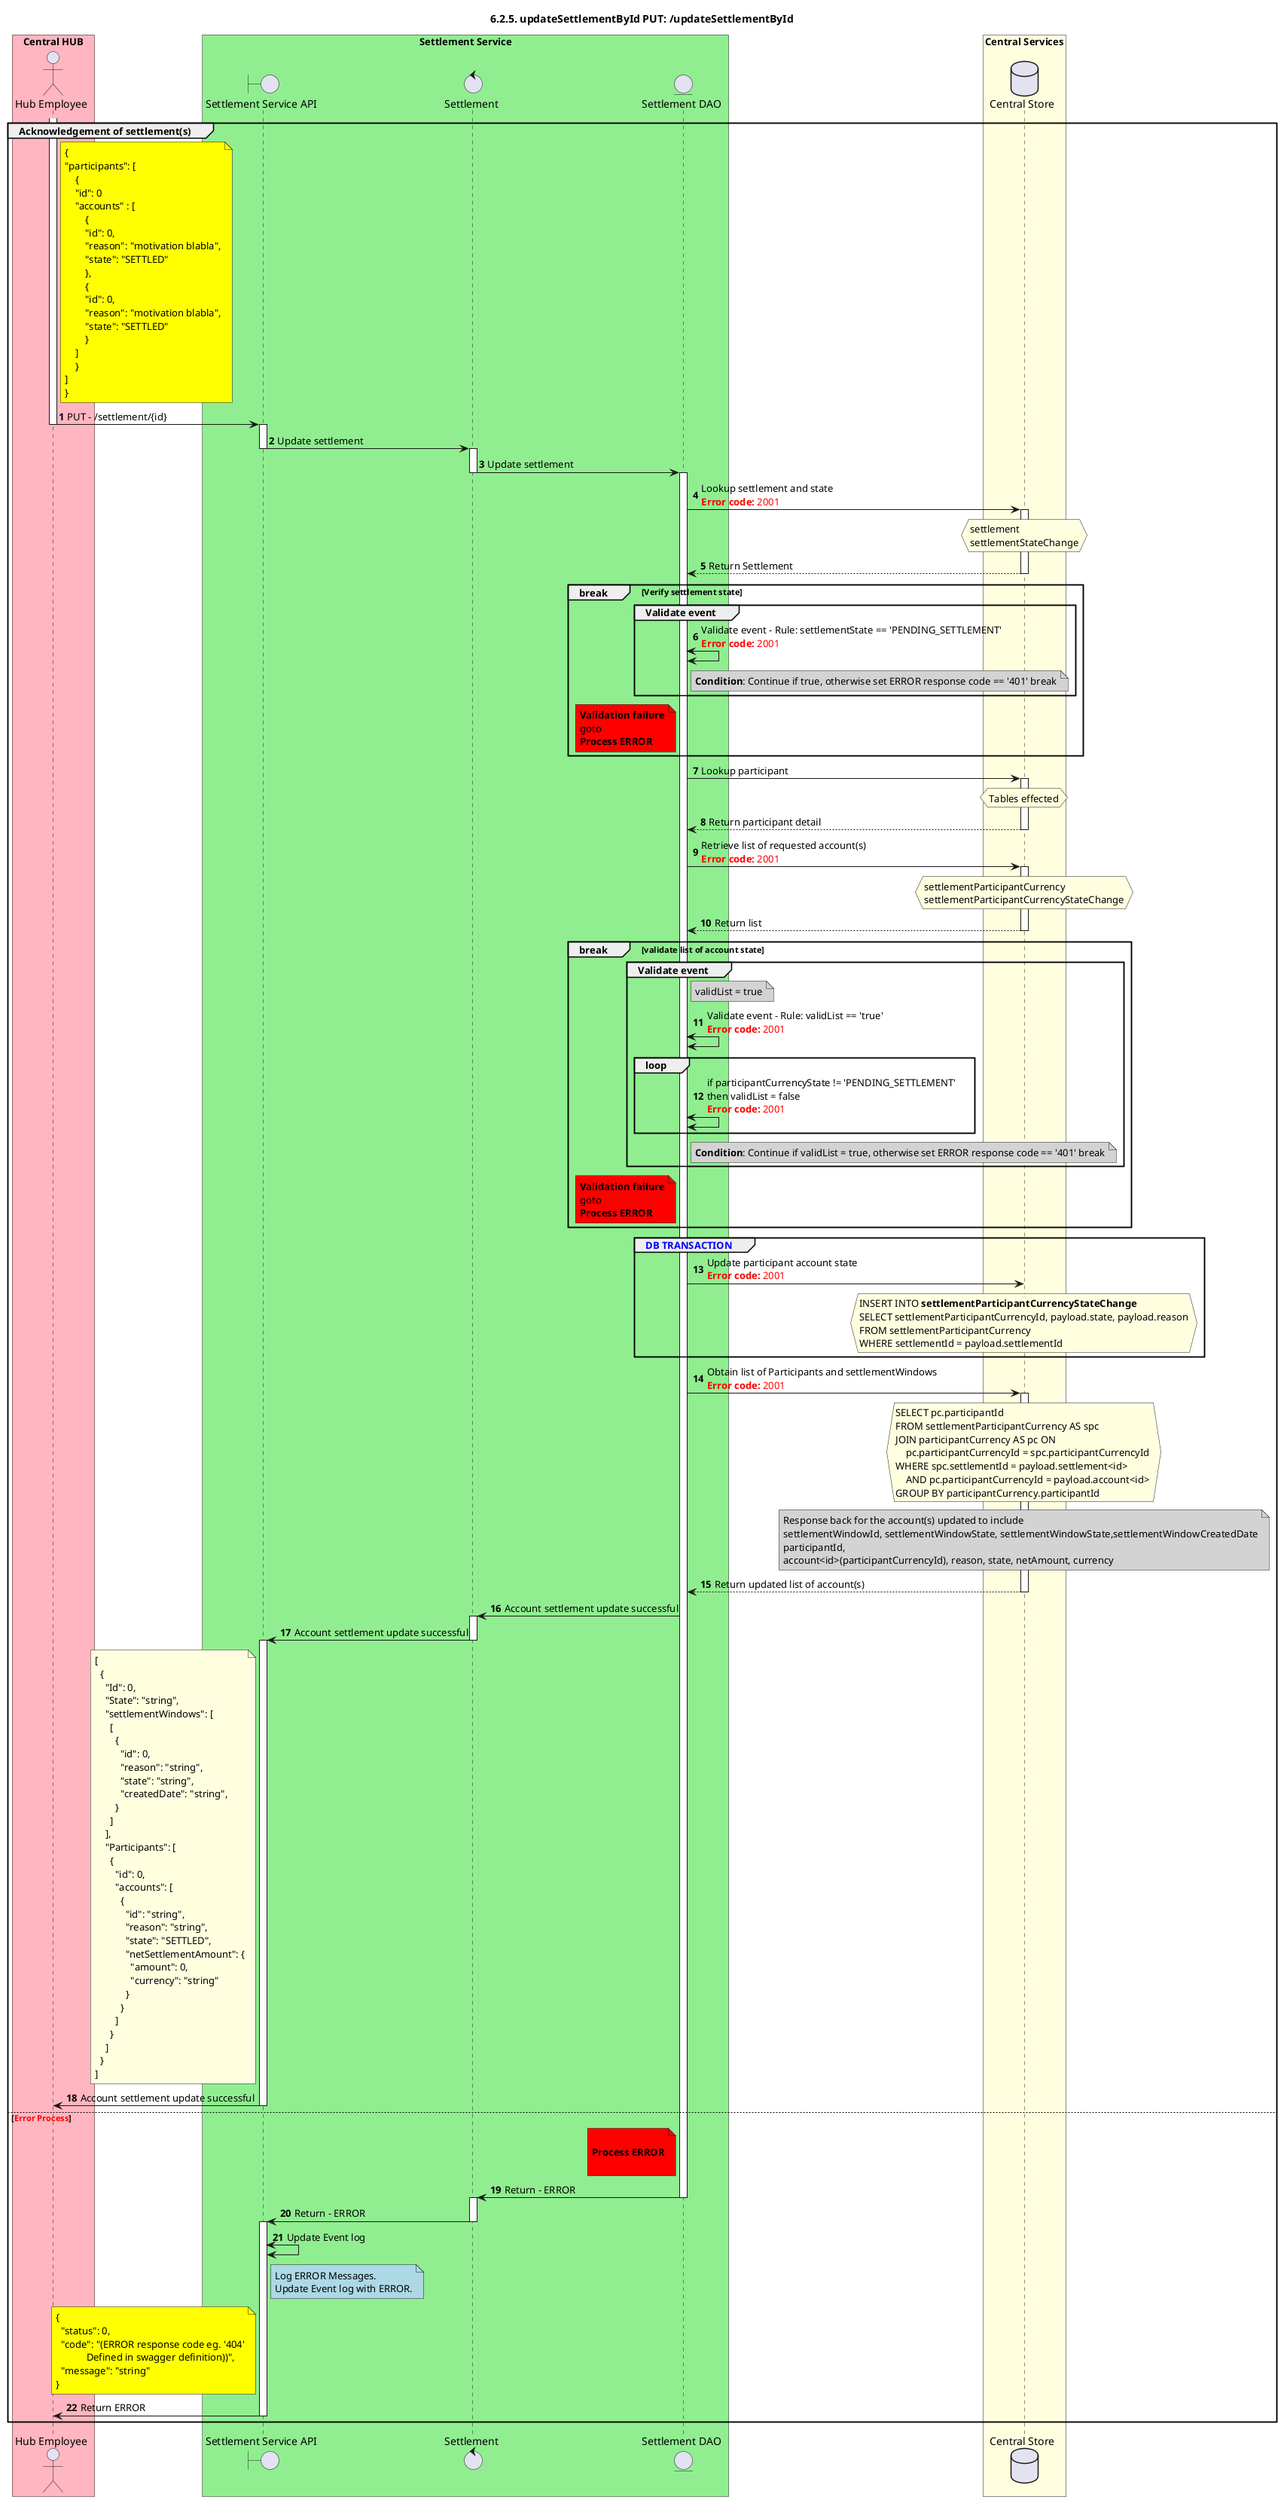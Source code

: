 @startuml
' declate title
title 6.2.5. updateSettlementById PUT: /updateSettlementById
autonumber

' Actor Keys:

' declare actors

actor "Hub Employee" as OPERATOR

boundary "Settlement Service API" as SSAPI
control "Settlement" as SETTLEMENT
entity "Settlement DAO" as SETTLE_DAO

database "Central Store" as DB

box "Central HUB" #LightPink
    participant OPERATOR
end box

box "Settlement Service" #LightGreen
    participant SSAPI
    participant SETTLEMENT
    participant SETTLE_DAO
end box

box "Central Services" #LightYellow
    participant DB
end box

' start flow
group Acknowledgement of settlement(s)
    activate OPERATOR
    note right of OPERATOR #Yellow
        {
        "participants": [
            {
            "id": 0
            "accounts" : [
                {
                "id": 0,
                "reason": "motivation blabla",
                "state": "SETTLED"
                },
                {
                "id": 0,
                "reason": "motivation blabla",
                "state": "SETTLED"
                }
            ]
            }
        ]
        }
    end note
    OPERATOR -> SSAPI: PUT - /settlement/{id}
    deactivate OPERATOR
    activate SSAPI
    SSAPI -> SETTLEMENT: Update settlement
    deactivate SSAPI
    activate SETTLEMENT
    SETTLEMENT -> SETTLE_DAO: Update settlement
    deactivate SETTLEMENT
    activate SETTLE_DAO
    SETTLE_DAO -> DB: Lookup settlement and state \n<color #FF0000><b>Error code:</b> 2001</color>
    activate DB
    hnote over DB #LightYellow
        settlement
        settlementStateChange
    end hnote
    SETTLE_DAO <-- DB: Return Settlement
    deactivate DB

    break Verify settlement state
        group Validate event
            SETTLE_DAO <-> SETTLE_DAO:  Validate event - Rule: settlementState == 'PENDING_SETTLEMENT' \n<color #FF0000><b>Error code:</b> 2001</color>
            note right of SETTLE_DAO #lightgray
                **Condition**: Continue if true, otherwise set ERROR response code == '401' break
            end note
        end
        note left of SETTLE_DAO #Red
            **Validation failure**
            goto
            **Process ERROR**
        end note
    end

    SETTLE_DAO -> DB: Lookup participant
    activate DB
    hnote over DB #LightYellow
        Tables effected
    end hnote
    SETTLE_DAO <-- DB: Return participant detail
    deactivate DB
    SETTLE_DAO -> DB: Retrieve list of requested account(s) \n<color #FF0000><b>Error code:</b> 2001</color>
    activate DB
    hnote over DB #LightYellow
        settlementParticipantCurrency
        settlementParticipantCurrencyStateChange
    end hnote
    SETTLE_DAO <-- DB: Return list
    deactivate DB

    break validate list of account state
        group Validate event
            note right of SETTLE_DAO #LightGray
                validList = true
            end note
            SETTLE_DAO <-> SETTLE_DAO: Validate event - Rule: validList == 'true' \n<color #FF0000><b>Error code:</b> 2001</color>
            loop
                SETTLE_DAO <-> SETTLE_DAO: if participantCurrencyState != 'PENDING_SETTLEMENT' \nthen validList = false \n<color #FF0000><b>Error code:</b> 2001</color>
            end loop
            note right of SETTLE_DAO #LightGray
                **Condition**: Continue if validList = true, otherwise set ERROR response code == '401' break
            end note
        end
        note left of SETTLE_DAO #Red
            **Validation failure**
            goto
            **Process ERROR**
        end note
    end

    group <color #blue>DB TRANSACTION</color>
        SETTLE_DAO -> DB: Update participant account state \n<color #FF0000><b>Error code:</b> 2001</color>
        hnote over DB #LightYellow
            INSERT INTO **settlementParticipantCurrencyStateChange**
            SELECT settlementParticipantCurrencyId, payload.state, payload.reason
            FROM settlementParticipantCurrency
            WHERE settlementId = payload.settlementId
        end hnote
    end

    SETTLE_DAO -> DB: Obtain list of Participants and settlementWindows \n<color #FF0000><b>Error code:</b> 2001</color>
    activate DB
    hnote over DB #LightYellow
        SELECT pc.participantId 
        FROM settlementParticipantCurrency AS spc 
        JOIN participantCurrency AS pc ON
            pc.participantCurrencyId = spc.participantCurrencyId 
        WHERE spc.settlementId = payload.settlement<id> 
            AND pc.participantCurrencyId = payload.account<id>
        GROUP BY participantCurrency.participantId
    end hnote
    note over DB #LightGray
        Response back for the account(s) updated to include
        settlementWindowId, settlementWindowState, settlementWindowState,settlementWindowCreatedDate
        participantId,
        account<id>(participantCurrencyId), reason, state, netAmount, currency
    end note
    SETTLE_DAO <-- DB: Return updated list of account(s)
    deactivate DB
    SETTLEMENT <- SETTLE_DAO: Account settlement update successful
    activate SETTLEMENT
    SSAPI <- SETTLEMENT: Account settlement update successful
    deactivate SETTLEMENT
    activate SSAPI
    note left of SSAPI #LightYellow
        [
          {
            "Id": 0,
            "State": "string",
            "settlementWindows": [
              [
                {
                  "id": 0,
                  "reason": "string",
                  "state": "string",
                  "createdDate": "string",
                }
              ]
            ],
            "Participants": [
              {
                "id": 0,
                "accounts": [
                  {
                    "id": "string",
                    "reason": "string",
                    "state": "SETTLED",
                    "netSettlementAmount": {
                      "amount": 0,
                      "currency": "string"
                    }
                  }
                ]
              }
            ]
          }
        ]
    end note
    SSAPI -> OPERATOR: Account settlement update successful
    deactivate SSAPI

    else <color #FF0000><b>Error Process</b></color>
    note left of SETTLE_DAO #Red

        **Process ERROR**

    end note
    SETTLEMENT <- SETTLE_DAO: Return - ERROR
    deactivate SETTLE_DAO
    activate SETTLEMENT
    SSAPI <- SETTLEMENT: Return - ERROR
    deactivate SETTLEMENT
    activate SSAPI
    SSAPI <-> SSAPI: Update Event log
    note right of SSAPI #LightBlue
        Log ERROR Messages.
        Update Event log with ERROR.
    end note
    note left of SSAPI #Yellow
        {
          "status": 0,
          "code": "(ERROR response code eg. '404'
                    Defined in swagger definition))",
          "message": "string"
        }
    end note
    OPERATOR <- SSAPI: Return ERROR
    deactivate SSAPI
end
@enduml
